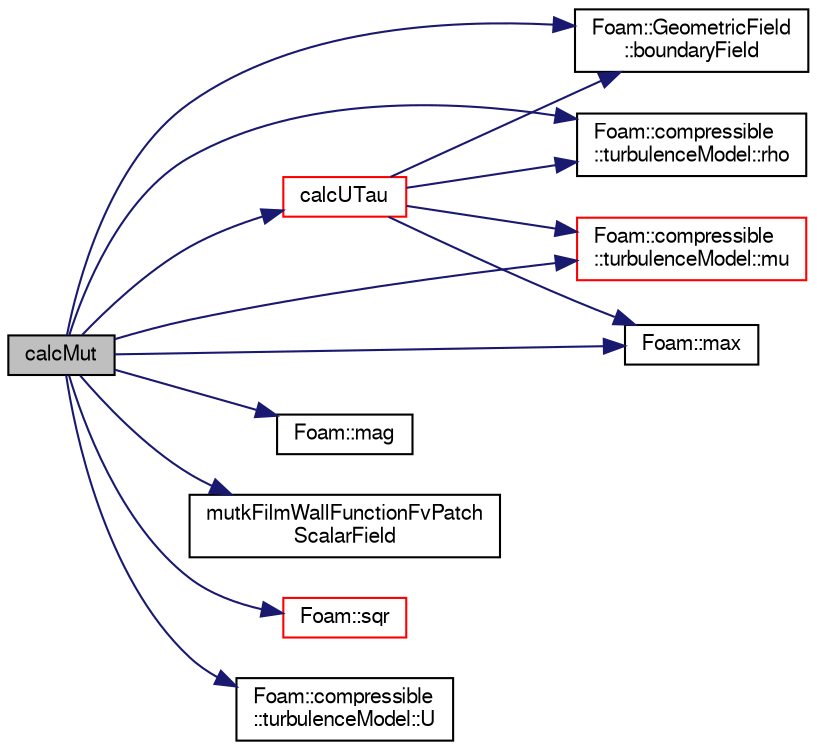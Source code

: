 digraph "calcMut"
{
  bgcolor="transparent";
  edge [fontname="FreeSans",fontsize="10",labelfontname="FreeSans",labelfontsize="10"];
  node [fontname="FreeSans",fontsize="10",shape=record];
  rankdir="LR";
  Node16 [label="calcMut",height=0.2,width=0.4,color="black", fillcolor="grey75", style="filled", fontcolor="black"];
  Node16 -> Node17 [color="midnightblue",fontsize="10",style="solid",fontname="FreeSans"];
  Node17 [label="Foam::GeometricField\l::boundaryField",height=0.2,width=0.4,color="black",URL="$a22434.html#a3c6c1a789b48ea0c5e8bff64f9c14f2d",tooltip="Return reference to GeometricBoundaryField. "];
  Node16 -> Node18 [color="midnightblue",fontsize="10",style="solid",fontname="FreeSans"];
  Node18 [label="calcUTau",height=0.2,width=0.4,color="red",URL="$a29038.html#a24807ec3405a761fb6380573614a3040",tooltip="Calculate the friction velocity. "];
  Node18 -> Node32 [color="midnightblue",fontsize="10",style="solid",fontname="FreeSans"];
  Node32 [label="Foam::compressible\l::turbulenceModel::rho",height=0.2,width=0.4,color="black",URL="$a30818.html#a85451bc9acf825ab1d3c3c143714bc38",tooltip="Access function to density field. "];
  Node18 -> Node17 [color="midnightblue",fontsize="10",style="solid",fontname="FreeSans"];
  Node18 -> Node33 [color="midnightblue",fontsize="10",style="solid",fontname="FreeSans"];
  Node33 [label="Foam::compressible\l::turbulenceModel::mu",height=0.2,width=0.4,color="red",URL="$a30818.html#a54025d7e9635694b562bfb981e31e6da",tooltip="Return the laminar viscosity. "];
  Node18 -> Node39 [color="midnightblue",fontsize="10",style="solid",fontname="FreeSans"];
  Node39 [label="Foam::max",height=0.2,width=0.4,color="black",URL="$a21124.html#ac993e906cf2774ae77e666bc24e81733"];
  Node16 -> Node40 [color="midnightblue",fontsize="10",style="solid",fontname="FreeSans"];
  Node40 [label="Foam::mag",height=0.2,width=0.4,color="black",URL="$a21124.html#a929da2a3fdcf3dacbbe0487d3a330dae"];
  Node16 -> Node39 [color="midnightblue",fontsize="10",style="solid",fontname="FreeSans"];
  Node16 -> Node33 [color="midnightblue",fontsize="10",style="solid",fontname="FreeSans"];
  Node16 -> Node41 [color="midnightblue",fontsize="10",style="solid",fontname="FreeSans"];
  Node41 [label="mutkFilmWallFunctionFvPatch\lScalarField",height=0.2,width=0.4,color="black",URL="$a29038.html#adea999bf9904a7a559c27eb35d9630cb",tooltip="Construct from patch and internal field. "];
  Node16 -> Node32 [color="midnightblue",fontsize="10",style="solid",fontname="FreeSans"];
  Node16 -> Node42 [color="midnightblue",fontsize="10",style="solid",fontname="FreeSans"];
  Node42 [label="Foam::sqr",height=0.2,width=0.4,color="red",URL="$a21124.html#a277dc11c581d53826ab5090b08f3b17b"];
  Node16 -> Node43 [color="midnightblue",fontsize="10",style="solid",fontname="FreeSans"];
  Node43 [label="Foam::compressible\l::turbulenceModel::U",height=0.2,width=0.4,color="black",URL="$a30818.html#a536d168d7b335fe81f506f232b5b4872",tooltip="Access function to velocity field. "];
}

